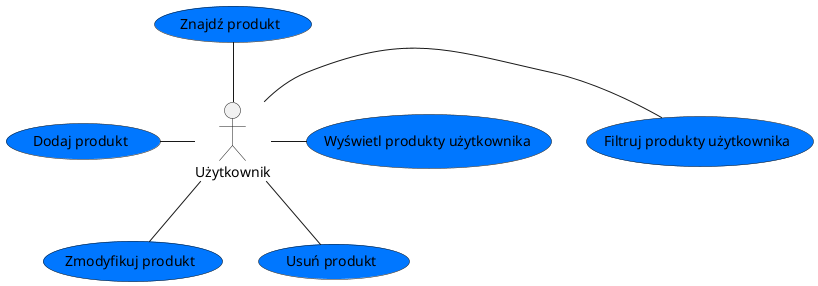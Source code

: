 @startuml
' #ffbb00 - auth
' #00b32a - userFriends
' #0077ff - products
' #c700d9 - userProducts
' Actors declarations
actor Użytkownik as U

' UseCases declarations

' Product use cases declarations
"Znajdź produkt" as (FinProduct) #0077ff
"Dodaj produkt" as (AddNewProduct) #0077ff
"Zmodyfikuj produkt" as (ModifyProduct) #0077ff
"Usuń produkt" as (DeleteProduct) #0077ff
"Wyświetl produkty użytkownika" as (DisplayUserProducts) #0077ff
"Filtruj produkty użytkownika" as (FilterUserProducts) #0077ff

' Product use casess
U -up- FinProduct
U -left- AddNewProduct
U -down- ModifyProduct
U -down- DeleteProduct
U -right- FilterUserProducts
U -right- DisplayUserProducts

@enduml
